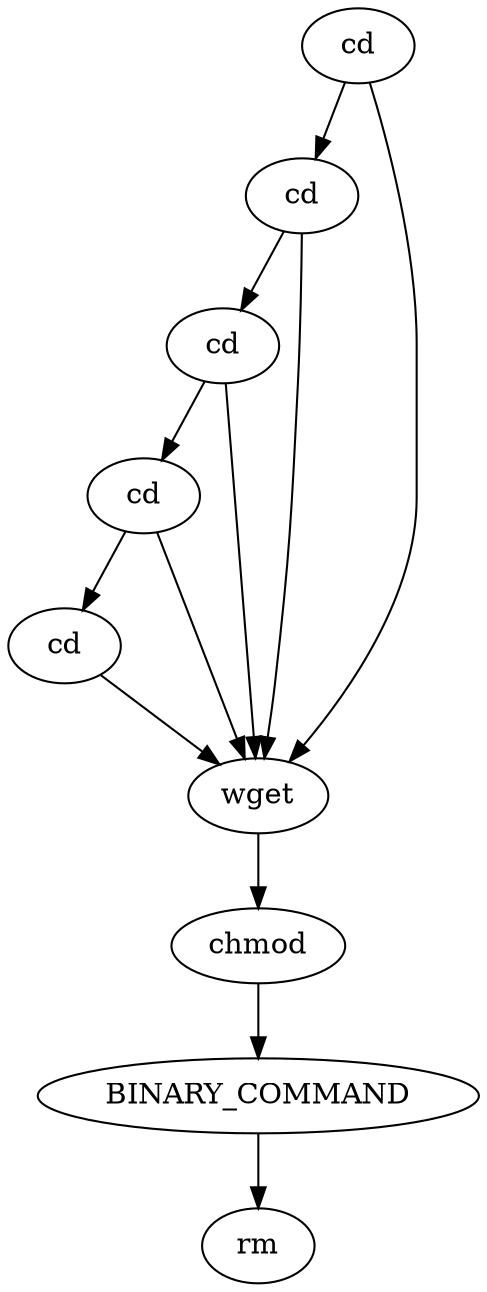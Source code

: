 digraph {
2 [label="cd"];
6 [label="cd"];
10 [label="cd"];
14 [label="cd"];
18 [label="cd"];
22 [label="wget"];
26 [label="chmod"];
31 [label="BINARY_COMMAND"];
34 [label="rm"];
2 -> 6;
2 -> 22;
6 -> 10;
6 -> 22;
10 -> 14;
10 -> 22;
14 -> 18;
14 -> 22;
18 -> 22;
22 -> 26;
26 -> 31;
31 -> 34;
}
